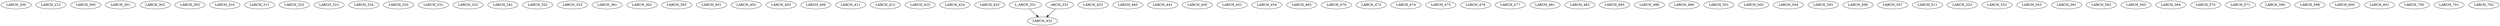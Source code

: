 digraph G {
    LARCH_200;
    LARCH_212;
    LARCH_300;
    LARCH_301;
    LARCH_302;
    LARCH_303;
    LARCH_310;
    LARCH_311;
    LARCH_322;
    LARCH_323;
    LARCH_324;
    LARCH_325;
    LARCH_331;
    LARCH_332;
    LARCH_341;
    LARCH_352;
    LARCH_353;
    LARCH_361;
    LARCH_362;
    LARCH_363;
    LARCH_401;
    LARCH_402;
    LARCH_403;
    LARCH_406;
    LARCH_411;
    LARCH_412;
    LARCH_423;
    LARCH_424;
    LARCH_425;
    edge [color=black];
    L_ARCH_331 -> LARCH_432;
    ARCH_331 -> LARCH_432;
    LARCH_433;
    LARCH_440;
    LARCH_441;
    LARCH_450;
    LARCH_451;
    LARCH_454;
    LARCH_463;
    LARCH_470;
    LARCH_473;
    LARCH_474;
    LARCH_475;
    LARCH_476;
    LARCH_477;
    LARCH_481;
    LARCH_482;
    LARCH_495;
    LARCH_498;
    LARCH_499;
    LARCH_501;
    LARCH_503;
    LARCH_504;
    LARCH_505;
    LARCH_506;
    LARCH_507;
    LARCH_511;
    LARCH_523;
    LARCH_552;
    LARCH_553;
    LARCH_561;
    LARCH_562;
    LARCH_563;
    LARCH_564;
    LARCH_570;
    LARCH_571;
    LARCH_590;
    LARCH_598;
    LARCH_600;
    LARCH_601;
    LARCH_700;
    LARCH_701;
    LARCH_702;
}
